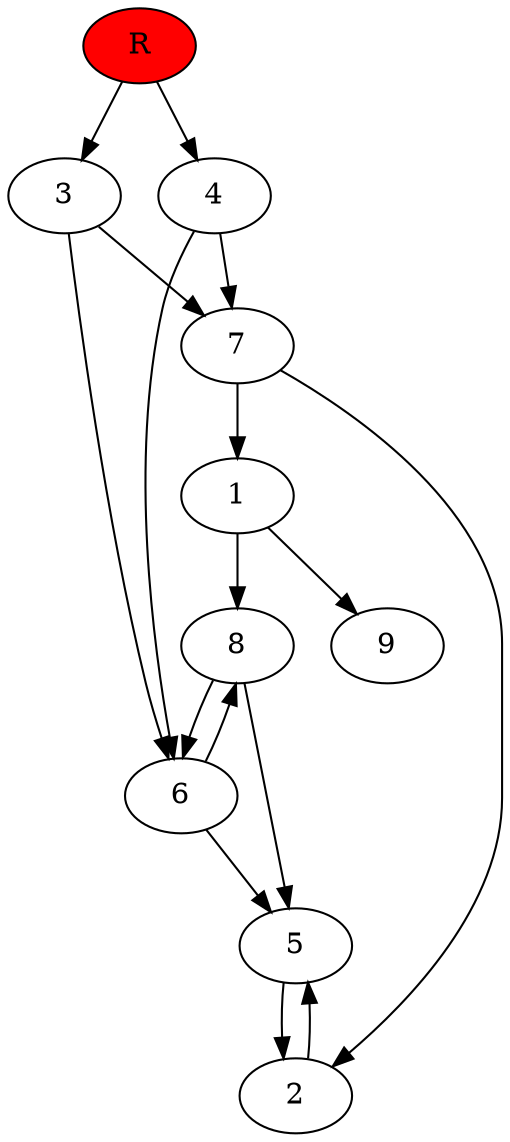 digraph prb19558 {
	1
	2
	3
	4
	5
	6
	7
	8
	R [fillcolor="#ff0000" style=filled]
	1 -> 8
	1 -> 9
	2 -> 5
	3 -> 6
	3 -> 7
	4 -> 6
	4 -> 7
	5 -> 2
	6 -> 5
	6 -> 8
	7 -> 1
	7 -> 2
	8 -> 5
	8 -> 6
	R -> 3
	R -> 4
}

